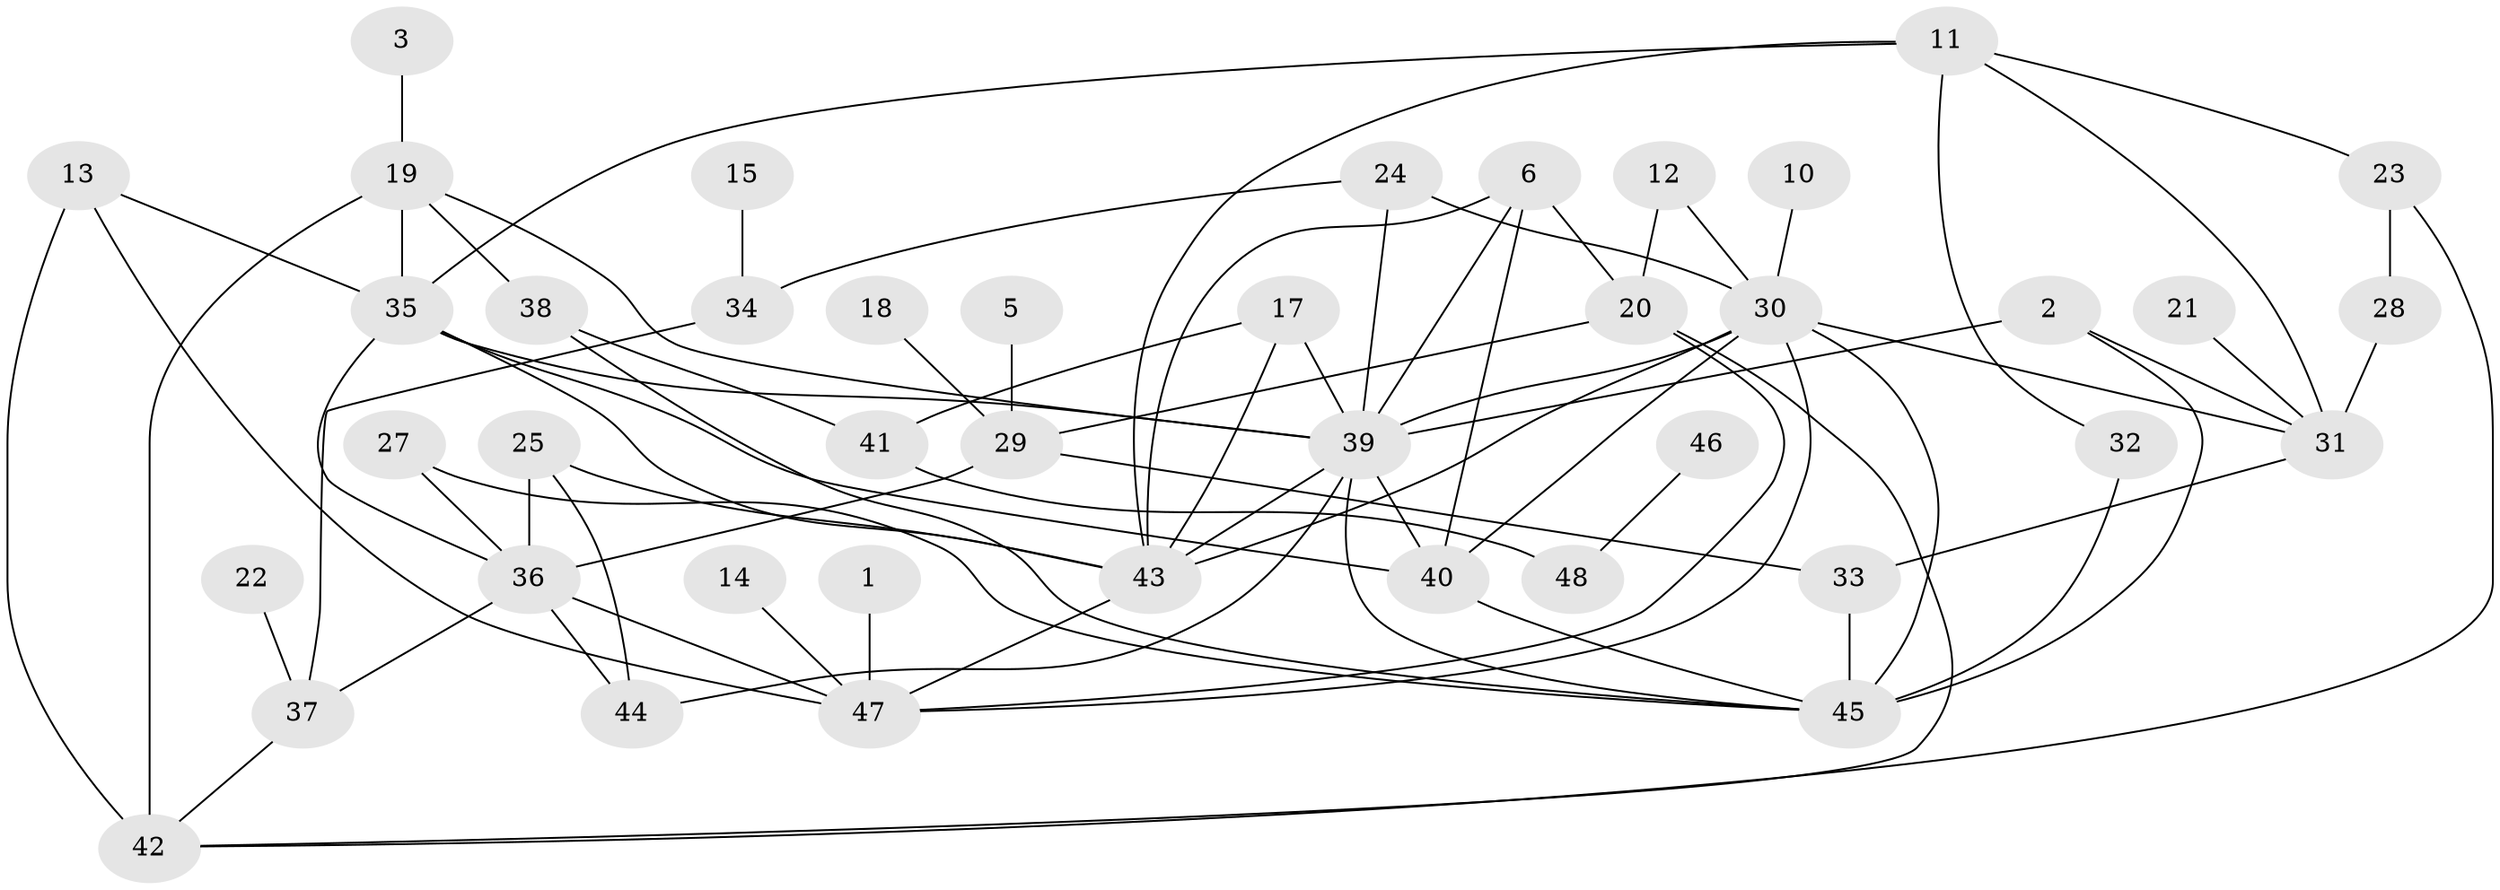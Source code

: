 // original degree distribution, {1: 0.18947368421052632, 3: 0.21052631578947367, 4: 0.11578947368421053, 5: 0.10526315789473684, 2: 0.23157894736842105, 0: 0.06315789473684211, 6: 0.042105263157894736, 7: 0.042105263157894736}
// Generated by graph-tools (version 1.1) at 2025/49/03/09/25 03:49:07]
// undirected, 42 vertices, 77 edges
graph export_dot {
graph [start="1"]
  node [color=gray90,style=filled];
  1;
  2;
  3;
  5;
  6;
  10;
  11;
  12;
  13;
  14;
  15;
  17;
  18;
  19;
  20;
  21;
  22;
  23;
  24;
  25;
  27;
  28;
  29;
  30;
  31;
  32;
  33;
  34;
  35;
  36;
  37;
  38;
  39;
  40;
  41;
  42;
  43;
  44;
  45;
  46;
  47;
  48;
  1 -- 47 [weight=1.0];
  2 -- 31 [weight=1.0];
  2 -- 39 [weight=1.0];
  2 -- 45 [weight=1.0];
  3 -- 19 [weight=1.0];
  5 -- 29 [weight=1.0];
  6 -- 20 [weight=1.0];
  6 -- 39 [weight=1.0];
  6 -- 40 [weight=2.0];
  6 -- 43 [weight=1.0];
  10 -- 30 [weight=1.0];
  11 -- 23 [weight=1.0];
  11 -- 31 [weight=1.0];
  11 -- 32 [weight=1.0];
  11 -- 35 [weight=1.0];
  11 -- 43 [weight=1.0];
  12 -- 20 [weight=1.0];
  12 -- 30 [weight=1.0];
  13 -- 35 [weight=1.0];
  13 -- 42 [weight=1.0];
  13 -- 47 [weight=1.0];
  14 -- 47 [weight=1.0];
  15 -- 34 [weight=1.0];
  17 -- 39 [weight=1.0];
  17 -- 41 [weight=1.0];
  17 -- 43 [weight=1.0];
  18 -- 29 [weight=1.0];
  19 -- 35 [weight=1.0];
  19 -- 38 [weight=2.0];
  19 -- 39 [weight=1.0];
  19 -- 42 [weight=3.0];
  20 -- 29 [weight=1.0];
  20 -- 42 [weight=1.0];
  20 -- 47 [weight=1.0];
  21 -- 31 [weight=1.0];
  22 -- 37 [weight=1.0];
  23 -- 28 [weight=1.0];
  23 -- 42 [weight=1.0];
  24 -- 30 [weight=1.0];
  24 -- 34 [weight=1.0];
  24 -- 39 [weight=1.0];
  25 -- 36 [weight=1.0];
  25 -- 43 [weight=1.0];
  25 -- 44 [weight=1.0];
  27 -- 36 [weight=1.0];
  27 -- 45 [weight=1.0];
  28 -- 31 [weight=1.0];
  29 -- 33 [weight=1.0];
  29 -- 36 [weight=1.0];
  30 -- 31 [weight=1.0];
  30 -- 39 [weight=1.0];
  30 -- 40 [weight=2.0];
  30 -- 43 [weight=1.0];
  30 -- 45 [weight=1.0];
  30 -- 47 [weight=1.0];
  31 -- 33 [weight=1.0];
  32 -- 45 [weight=1.0];
  33 -- 45 [weight=2.0];
  34 -- 37 [weight=1.0];
  35 -- 36 [weight=1.0];
  35 -- 39 [weight=1.0];
  35 -- 40 [weight=1.0];
  35 -- 43 [weight=1.0];
  36 -- 37 [weight=1.0];
  36 -- 44 [weight=1.0];
  36 -- 47 [weight=1.0];
  37 -- 42 [weight=1.0];
  38 -- 41 [weight=1.0];
  38 -- 45 [weight=1.0];
  39 -- 40 [weight=2.0];
  39 -- 43 [weight=1.0];
  39 -- 44 [weight=1.0];
  39 -- 45 [weight=1.0];
  40 -- 45 [weight=1.0];
  41 -- 48 [weight=1.0];
  43 -- 47 [weight=1.0];
  46 -- 48 [weight=1.0];
}
